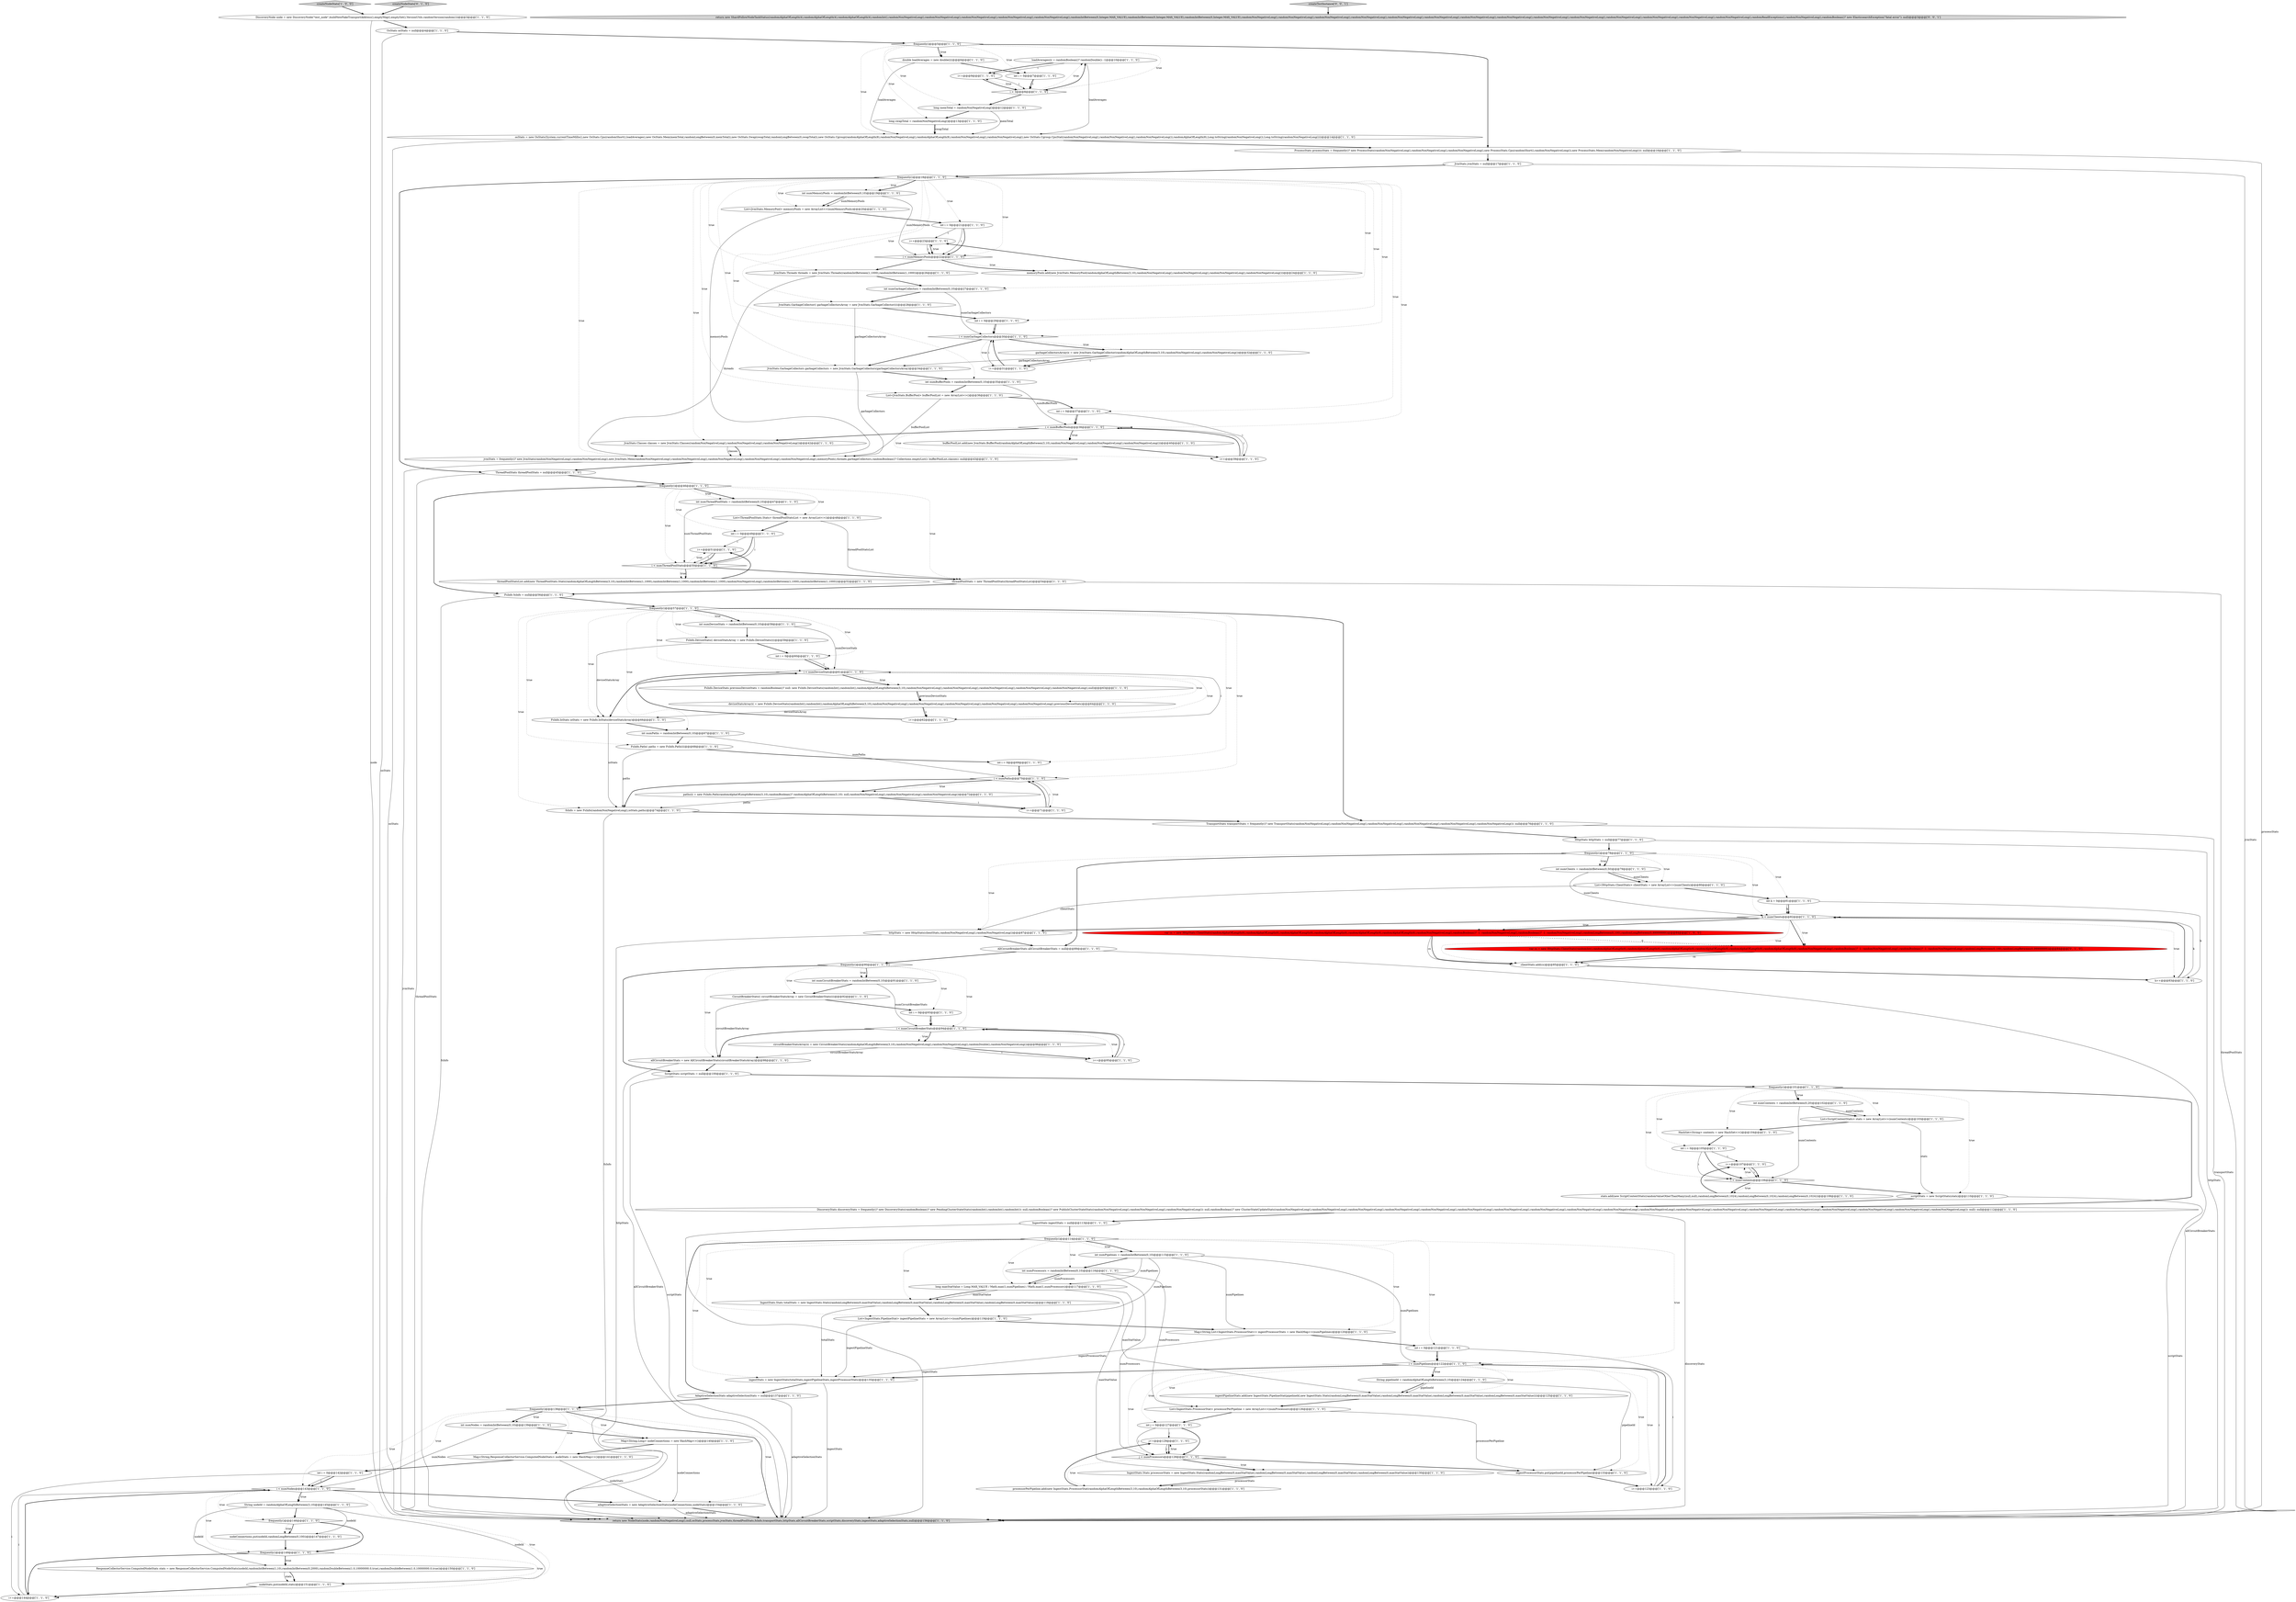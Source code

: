 digraph {
10 [style = filled, label = "frequently()@@@101@@@['1', '1', '0']", fillcolor = white, shape = diamond image = "AAA0AAABBB1BBB"];
100 [style = filled, label = "int i = 0@@@142@@@['1', '1', '0']", fillcolor = white, shape = ellipse image = "AAA0AAABBB1BBB"];
64 [style = filled, label = "JvmStats jvmStats = null@@@17@@@['1', '1', '0']", fillcolor = white, shape = ellipse image = "AAA0AAABBB1BBB"];
18 [style = filled, label = "i++@@@62@@@['1', '1', '0']", fillcolor = white, shape = ellipse image = "AAA0AAABBB1BBB"];
23 [style = filled, label = "DiscoveryStats discoveryStats = frequently()? new DiscoveryStats(randomBoolean()? new PendingClusterStateStats(randomInt(),randomInt(),randomInt()): null,randomBoolean()? new PublishClusterStateStats(randomNonNegativeLong(),randomNonNegativeLong(),randomNonNegativeLong()): null,randomBoolean()? new ClusterStateUpdateStats(randomNonNegativeLong(),randomNonNegativeLong(),randomNonNegativeLong(),randomNonNegativeLong(),randomNonNegativeLong(),randomNonNegativeLong(),randomNonNegativeLong(),randomNonNegativeLong(),randomNonNegativeLong(),randomNonNegativeLong(),randomNonNegativeLong(),randomNonNegativeLong(),randomNonNegativeLong(),randomNonNegativeLong(),randomNonNegativeLong(),randomNonNegativeLong(),randomNonNegativeLong(),randomNonNegativeLong(),randomNonNegativeLong()): null): null@@@112@@@['1', '1', '0']", fillcolor = white, shape = ellipse image = "AAA0AAABBB1BBB"];
93 [style = filled, label = "int i = 0@@@93@@@['1', '1', '0']", fillcolor = white, shape = ellipse image = "AAA0AAABBB1BBB"];
14 [style = filled, label = "i < numBufferPools@@@38@@@['1', '1', '0']", fillcolor = white, shape = diamond image = "AAA0AAABBB1BBB"];
59 [style = filled, label = "List<ScriptContextStats> stats = new ArrayList<>(numContents)@@@103@@@['1', '1', '0']", fillcolor = white, shape = ellipse image = "AAA0AAABBB1BBB"];
31 [style = filled, label = "int i = 0@@@7@@@['1', '1', '0']", fillcolor = white, shape = ellipse image = "AAA0AAABBB1BBB"];
54 [style = filled, label = "i++@@@51@@@['1', '1', '0']", fillcolor = white, shape = ellipse image = "AAA0AAABBB1BBB"];
119 [style = filled, label = "List<ThreadPoolStats.Stats> threadPoolStatsList = new ArrayList<>()@@@48@@@['1', '1', '0']", fillcolor = white, shape = ellipse image = "AAA0AAABBB1BBB"];
113 [style = filled, label = "int i = 0@@@69@@@['1', '1', '0']", fillcolor = white, shape = ellipse image = "AAA0AAABBB1BBB"];
125 [style = filled, label = "i++@@@9@@@['1', '1', '0']", fillcolor = white, shape = ellipse image = "AAA0AAABBB1BBB"];
69 [style = filled, label = "ProcessStats processStats = frequently()? new ProcessStats(randomNonNegativeLong(),randomNonNegativeLong(),randomNonNegativeLong(),new ProcessStats.Cpu(randomShort(),randomNonNegativeLong()),new ProcessStats.Mem(randomNonNegativeLong())): null@@@16@@@['1', '1', '0']", fillcolor = white, shape = ellipse image = "AAA0AAABBB1BBB"];
134 [style = filled, label = "createTestInstance['0', '0', '1']", fillcolor = lightgray, shape = diamond image = "AAA0AAABBB3BBB"];
95 [style = filled, label = "stats.add(new ScriptContextStats(randomValueOtherThanMany(null,null),randomLongBetween(0,1024),randomLongBetween(0,1024),randomLongBetween(0,1024)))@@@108@@@['1', '1', '0']", fillcolor = white, shape = ellipse image = "AAA0AAABBB1BBB"];
12 [style = filled, label = "int numNodes = randomIntBetween(0,10)@@@139@@@['1', '1', '0']", fillcolor = white, shape = ellipse image = "AAA0AAABBB1BBB"];
9 [style = filled, label = "Map<String,Long> nodeConnections = new HashMap<>()@@@140@@@['1', '1', '0']", fillcolor = white, shape = ellipse image = "AAA0AAABBB1BBB"];
53 [style = filled, label = "int i = 0@@@29@@@['1', '1', '0']", fillcolor = white, shape = ellipse image = "AAA0AAABBB1BBB"];
66 [style = filled, label = "garbageCollectorsArray(i( = new JvmStats.GarbageCollector(randomAlphaOfLengthBetween(3,10),randomNonNegativeLong(),randomNonNegativeLong())@@@32@@@['1', '1', '0']", fillcolor = white, shape = ellipse image = "AAA0AAABBB1BBB"];
39 [style = filled, label = "JvmStats.GarbageCollector(( garbageCollectorsArray = new JvmStats.GarbageCollector((((@@@28@@@['1', '1', '0']", fillcolor = white, shape = ellipse image = "AAA0AAABBB1BBB"];
132 [style = filled, label = "var cs = new HttpStats.ClientStats(randomInt(),randomAlphaOfLength(6),randomAlphaOfLength(6),randomAlphaOfLength(6),randomAlphaOfLength(6),randomAlphaOfLength(6),randomAlphaOfLength(6),randomNonNegativeLong(),randomBoolean()? -1: randomNonNegativeLong(),randomBoolean()? -1: randomNonNegativeLong(),randomLongBetween(0,100),randomLongBetween(0,99999999))@@@84@@@['0', '1', '0']", fillcolor = red, shape = ellipse image = "AAA1AAABBB2BBB"];
15 [style = filled, label = "int i = 0@@@60@@@['1', '1', '0']", fillcolor = white, shape = ellipse image = "AAA0AAABBB1BBB"];
83 [style = filled, label = "HttpStats httpStats = null@@@77@@@['1', '1', '0']", fillcolor = white, shape = ellipse image = "AAA0AAABBB1BBB"];
22 [style = filled, label = "FsInfo.Path(( paths = new FsInfo.Path((((@@@68@@@['1', '1', '0']", fillcolor = white, shape = ellipse image = "AAA0AAABBB1BBB"];
89 [style = filled, label = "ingestStats = new IngestStats(totalStats,ingestPipelineStats,ingestProcessorStats)@@@135@@@['1', '1', '0']", fillcolor = white, shape = ellipse image = "AAA0AAABBB1BBB"];
121 [style = filled, label = "i < numCircuitBreakerStats@@@94@@@['1', '1', '0']", fillcolor = white, shape = diamond image = "AAA0AAABBB1BBB"];
60 [style = filled, label = "ingestProcessorStats.put(pipelineId,processorPerPipeline)@@@133@@@['1', '1', '0']", fillcolor = white, shape = ellipse image = "AAA0AAABBB1BBB"];
67 [style = filled, label = "ingestPipelineStats.add(new IngestStats.PipelineStat(pipelineId,new IngestStats.Stats(randomLongBetween(0,maxStatValue),randomLongBetween(0,maxStatValue),randomLongBetween(0,maxStatValue),randomLongBetween(0,maxStatValue))))@@@125@@@['1', '1', '0']", fillcolor = white, shape = ellipse image = "AAA0AAABBB1BBB"];
45 [style = filled, label = "i < numNodes@@@143@@@['1', '1', '0']", fillcolor = white, shape = diamond image = "AAA0AAABBB1BBB"];
109 [style = filled, label = "i++@@@23@@@['1', '1', '0']", fillcolor = white, shape = ellipse image = "AAA0AAABBB1BBB"];
48 [style = filled, label = "i < numThreadPoolStats@@@50@@@['1', '1', '0']", fillcolor = white, shape = diamond image = "AAA0AAABBB1BBB"];
24 [style = filled, label = "FsInfo.IoStats ioStats = new FsInfo.IoStats(deviceStatsArray)@@@66@@@['1', '1', '0']", fillcolor = white, shape = ellipse image = "AAA0AAABBB1BBB"];
37 [style = filled, label = "loadAverages(i( = randomBoolean()? randomDouble(): -1@@@10@@@['1', '1', '0']", fillcolor = white, shape = ellipse image = "AAA0AAABBB1BBB"];
58 [style = filled, label = "paths(i( = new FsInfo.Path(randomAlphaOfLengthBetween(3,10),randomBoolean()? randomAlphaOfLengthBetween(3,10): null,randomNonNegativeLong(),randomNonNegativeLong(),randomNonNegativeLong())@@@72@@@['1', '1', '0']", fillcolor = white, shape = ellipse image = "AAA0AAABBB1BBB"];
16 [style = filled, label = "i++@@@95@@@['1', '1', '0']", fillcolor = white, shape = ellipse image = "AAA0AAABBB1BBB"];
38 [style = filled, label = "List<JvmStats.MemoryPool> memoryPools = new ArrayList<>(numMemoryPools)@@@20@@@['1', '1', '0']", fillcolor = white, shape = ellipse image = "AAA0AAABBB1BBB"];
102 [style = filled, label = "HashSet<String> contexts = new HashSet<>()@@@104@@@['1', '1', '0']", fillcolor = white, shape = ellipse image = "AAA0AAABBB1BBB"];
49 [style = filled, label = "OsStats osStats = null@@@4@@@['1', '1', '0']", fillcolor = white, shape = ellipse image = "AAA0AAABBB1BBB"];
82 [style = filled, label = "j++@@@129@@@['1', '1', '0']", fillcolor = white, shape = ellipse image = "AAA0AAABBB1BBB"];
76 [style = filled, label = "bufferPoolList.add(new JvmStats.BufferPool(randomAlphaOfLengthBetween(3,10),randomNonNegativeLong(),randomNonNegativeLong(),randomNonNegativeLong()))@@@40@@@['1', '1', '0']", fillcolor = white, shape = ellipse image = "AAA0AAABBB1BBB"];
90 [style = filled, label = "processorPerPipeline.add(new IngestStats.ProcessorStat(randomAlphaOfLengthBetween(3,10),randomAlphaOfLengthBetween(3,10),processorStats))@@@131@@@['1', '1', '0']", fillcolor = white, shape = ellipse image = "AAA0AAABBB1BBB"];
57 [style = filled, label = "i < numPaths@@@70@@@['1', '1', '0']", fillcolor = white, shape = diamond image = "AAA0AAABBB1BBB"];
98 [style = filled, label = "frequently()@@@57@@@['1', '1', '0']", fillcolor = white, shape = diamond image = "AAA0AAABBB1BBB"];
115 [style = filled, label = "i < 3@@@8@@@['1', '1', '0']", fillcolor = white, shape = diamond image = "AAA0AAABBB1BBB"];
65 [style = filled, label = "int numPaths = randomIntBetween(0,10)@@@67@@@['1', '1', '0']", fillcolor = white, shape = ellipse image = "AAA0AAABBB1BBB"];
106 [style = filled, label = "JvmStats.GarbageCollectors garbageCollectors = new JvmStats.GarbageCollectors(garbageCollectorsArray)@@@34@@@['1', '1', '0']", fillcolor = white, shape = ellipse image = "AAA0AAABBB1BBB"];
0 [style = filled, label = "createNodeStats['1', '0', '0']", fillcolor = lightgray, shape = diamond image = "AAA0AAABBB1BBB"];
70 [style = filled, label = "Map<String,List<IngestStats.ProcessorStat>> ingestProcessorStats = new HashMap<>(numPipelines)@@@120@@@['1', '1', '0']", fillcolor = white, shape = ellipse image = "AAA0AAABBB1BBB"];
17 [style = filled, label = "long memTotal = randomNonNegativeLong()@@@12@@@['1', '1', '0']", fillcolor = white, shape = ellipse image = "AAA0AAABBB1BBB"];
99 [style = filled, label = "DiscoveryNode node = new DiscoveryNode(\"test_node\",buildNewFakeTransportAddress(),emptyMap(),emptySet(),VersionUtils.randomVersion(random()))@@@3@@@['1', '1', '0']", fillcolor = white, shape = ellipse image = "AAA0AAABBB1BBB"];
34 [style = filled, label = "int numCircuitBreakerStats = randomIntBetween(0,10)@@@91@@@['1', '1', '0']", fillcolor = white, shape = ellipse image = "AAA0AAABBB1BBB"];
86 [style = filled, label = "int numDeviceStats = randomIntBetween(0,10)@@@58@@@['1', '1', '0']", fillcolor = white, shape = ellipse image = "AAA0AAABBB1BBB"];
47 [style = filled, label = "int numContents = randomIntBetween(0,20)@@@102@@@['1', '1', '0']", fillcolor = white, shape = ellipse image = "AAA0AAABBB1BBB"];
28 [style = filled, label = "int i = 0@@@105@@@['1', '1', '0']", fillcolor = white, shape = ellipse image = "AAA0AAABBB1BBB"];
123 [style = filled, label = "osStats = new OsStats(System.currentTimeMillis(),new OsStats.Cpu(randomShort(),loadAverages),new OsStats.Mem(memTotal,randomLongBetween(0,memTotal)),new OsStats.Swap(swapTotal,randomLongBetween(0,swapTotal)),new OsStats.Cgroup(randomAlphaOfLength(8),randomNonNegativeLong(),randomAlphaOfLength(8),randomNonNegativeLong(),randomNonNegativeLong(),new OsStats.Cgroup.CpuStat(randomNonNegativeLong(),randomNonNegativeLong(),randomNonNegativeLong()),randomAlphaOfLength(8),Long.toString(randomNonNegativeLong()),Long.toString(randomNonNegativeLong())))@@@14@@@['1', '1', '0']", fillcolor = white, shape = ellipse image = "AAA0AAABBB1BBB"];
61 [style = filled, label = "httpStats = new HttpStats(clientStats,randomNonNegativeLong(),randomNonNegativeLong())@@@87@@@['1', '1', '0']", fillcolor = white, shape = ellipse image = "AAA0AAABBB1BBB"];
30 [style = filled, label = "frequently()@@@5@@@['1', '1', '0']", fillcolor = white, shape = diamond image = "AAA0AAABBB1BBB"];
114 [style = filled, label = "ThreadPoolStats threadPoolStats = null@@@45@@@['1', '1', '0']", fillcolor = white, shape = ellipse image = "AAA0AAABBB1BBB"];
77 [style = filled, label = "i++@@@107@@@['1', '1', '0']", fillcolor = white, shape = ellipse image = "AAA0AAABBB1BBB"];
5 [style = filled, label = "adaptiveSelectionStats = new AdaptiveSelectionStats(nodeConnections,nodeStats)@@@154@@@['1', '1', '0']", fillcolor = white, shape = ellipse image = "AAA0AAABBB1BBB"];
1 [style = filled, label = "i < numPipelines@@@122@@@['1', '1', '0']", fillcolor = white, shape = diamond image = "AAA0AAABBB1BBB"];
104 [style = filled, label = "List<IngestStats.PipelineStat> ingestPipelineStats = new ArrayList<>(numPipelines)@@@119@@@['1', '1', '0']", fillcolor = white, shape = ellipse image = "AAA0AAABBB1BBB"];
107 [style = filled, label = "i < numMemoryPools@@@22@@@['1', '1', '0']", fillcolor = white, shape = diamond image = "AAA0AAABBB1BBB"];
91 [style = filled, label = "AdaptiveSelectionStats adaptiveSelectionStats = null@@@137@@@['1', '1', '0']", fillcolor = white, shape = ellipse image = "AAA0AAABBB1BBB"];
103 [style = filled, label = "i < numGarbageCollectors@@@30@@@['1', '1', '0']", fillcolor = white, shape = diamond image = "AAA0AAABBB1BBB"];
19 [style = filled, label = "frequently()@@@149@@@['1', '1', '0']", fillcolor = white, shape = diamond image = "AAA0AAABBB1BBB"];
25 [style = filled, label = "IngestStats.Stats totalStats = new IngestStats.Stats(randomLongBetween(0,maxStatValue),randomLongBetween(0,maxStatValue),randomLongBetween(0,maxStatValue),randomLongBetween(0,maxStatValue))@@@118@@@['1', '1', '0']", fillcolor = white, shape = ellipse image = "AAA0AAABBB1BBB"];
133 [style = filled, label = "return new ShardFollowNodeTaskStatus(randomAlphaOfLength(4),randomAlphaOfLength(4),randomAlphaOfLength(4),randomInt(),randomNonNegativeLong(),randomNonNegativeLong(),randomNonNegativeLong(),randomNonNegativeLong(),randomNonNegativeLong(),randomIntBetween(0,Integer.MAX_VALUE),randomIntBetween(0,Integer.MAX_VALUE),randomIntBetween(0,Integer.MAX_VALUE),randomNonNegativeLong(),randomNonNegativeLong(),randomNonNegativeLong(),randomNonNegativeLong(),randomNonNegativeLong(),randomNonNegativeLong(),randomNonNegativeLong(),randomNonNegativeLong(),randomNonNegativeLong(),randomNonNegativeLong(),randomNonNegativeLong(),randomNonNegativeLong(),randomNonNegativeLong(),randomNonNegativeLong(),randomReadExceptions(),randomNonNegativeLong(),randomBoolean()? new ElasticsearchException(\"fatal error\"): null)@@@3@@@['0', '0', '1']", fillcolor = lightgray, shape = ellipse image = "AAA0AAABBB3BBB"];
3 [style = filled, label = "j < numProcessors@@@128@@@['1', '1', '0']", fillcolor = white, shape = diamond image = "AAA0AAABBB1BBB"];
62 [style = filled, label = "ResponseCollectorService.ComputedNodeStats stats = new ResponseCollectorService.ComputedNodeStats(nodeId,randomIntBetween(1,10),randomIntBetween(0,2000),randomDoubleBetween(1.0,10000000.0,true),randomDoubleBetween(1.0,10000000.0,true))@@@150@@@['1', '1', '0']", fillcolor = white, shape = ellipse image = "AAA0AAABBB1BBB"];
79 [style = filled, label = "int j = 0@@@127@@@['1', '1', '0']", fillcolor = white, shape = ellipse image = "AAA0AAABBB1BBB"];
43 [style = filled, label = "IngestStats.Stats processorStats = new IngestStats.Stats(randomLongBetween(0,maxStatValue),randomLongBetween(0,maxStatValue),randomLongBetween(0,maxStatValue),randomLongBetween(0,maxStatValue))@@@130@@@['1', '1', '0']", fillcolor = white, shape = ellipse image = "AAA0AAABBB1BBB"];
111 [style = filled, label = "String nodeId = randomAlphaOfLengthBetween(3,10)@@@145@@@['1', '1', '0']", fillcolor = white, shape = ellipse image = "AAA0AAABBB1BBB"];
81 [style = filled, label = "i < numDeviceStats@@@61@@@['1', '1', '0']", fillcolor = white, shape = diamond image = "AAA0AAABBB1BBB"];
110 [style = filled, label = "frequently()@@@46@@@['1', '1', '0']", fillcolor = white, shape = diamond image = "AAA0AAABBB1BBB"];
124 [style = filled, label = "long swapTotal = randomNonNegativeLong()@@@13@@@['1', '1', '0']", fillcolor = white, shape = ellipse image = "AAA0AAABBB1BBB"];
51 [style = filled, label = "i++@@@123@@@['1', '1', '0']", fillcolor = white, shape = ellipse image = "AAA0AAABBB1BBB"];
36 [style = filled, label = "JvmStats.Classes classes = new JvmStats.Classes(randomNonNegativeLong(),randomNonNegativeLong(),randomNonNegativeLong())@@@42@@@['1', '1', '0']", fillcolor = white, shape = ellipse image = "AAA0AAABBB1BBB"];
8 [style = filled, label = "int i = 0@@@49@@@['1', '1', '0']", fillcolor = white, shape = ellipse image = "AAA0AAABBB1BBB"];
20 [style = filled, label = "allCircuitBreakerStats = new AllCircuitBreakerStats(circuitBreakerStatsArray)@@@98@@@['1', '1', '0']", fillcolor = white, shape = ellipse image = "AAA0AAABBB1BBB"];
6 [style = filled, label = "double loadAverages = new double((((@@@6@@@['1', '1', '0']", fillcolor = white, shape = ellipse image = "AAA0AAABBB1BBB"];
56 [style = filled, label = "long maxStatValue = Long.MAX_VALUE / Math.max(1,numPipelines) / Math.max(1,numProcessors)@@@117@@@['1', '1', '0']", fillcolor = white, shape = ellipse image = "AAA0AAABBB1BBB"];
50 [style = filled, label = "return new NodeStats(node,randomNonNegativeLong(),null,osStats,processStats,jvmStats,threadPoolStats,fsInfo,transportStats,httpStats,allCircuitBreakerStats,scriptStats,discoveryStats,ingestStats,adaptiveSelectionStats,null)@@@156@@@['1', '1', '0']", fillcolor = lightgray, shape = ellipse image = "AAA0AAABBB1BBB"];
94 [style = filled, label = "var cs = new HttpStats.ClientStats(randomAlphaOfLength(6),randomAlphaOfLength(6),randomAlphaOfLength(6),randomAlphaOfLength(6),randomAlphaOfLength(6),randomAlphaOfLength(6),randomNonNegativeLong(),randomBoolean()? -1: randomNonNegativeLong(),randomBoolean()? -1: randomNonNegativeLong(),randomLongBetween(0,100),randomLongBetween(0,99999999))@@@84@@@['1', '0', '0']", fillcolor = red, shape = ellipse image = "AAA1AAABBB1BBB"];
88 [style = filled, label = "k++@@@83@@@['1', '1', '0']", fillcolor = white, shape = ellipse image = "AAA0AAABBB1BBB"];
127 [style = filled, label = "i < numContents@@@106@@@['1', '1', '0']", fillcolor = white, shape = diamond image = "AAA0AAABBB1BBB"];
78 [style = filled, label = "int i = 0@@@37@@@['1', '1', '0']", fillcolor = white, shape = ellipse image = "AAA0AAABBB1BBB"];
63 [style = filled, label = "Map<String,ResponseCollectorService.ComputedNodeStats> nodeStats = new HashMap<>()@@@141@@@['1', '1', '0']", fillcolor = white, shape = ellipse image = "AAA0AAABBB1BBB"];
85 [style = filled, label = "int numClients = randomIntBetween(0,50)@@@79@@@['1', '1', '0']", fillcolor = white, shape = ellipse image = "AAA0AAABBB1BBB"];
35 [style = filled, label = "ScriptStats scriptStats = null@@@100@@@['1', '1', '0']", fillcolor = white, shape = ellipse image = "AAA0AAABBB1BBB"];
21 [style = filled, label = "FsInfo.DeviceStats previousDeviceStats = randomBoolean()? null: new FsInfo.DeviceStats(randomInt(),randomInt(),randomAlphaOfLengthBetween(3,10),randomNonNegativeLong(),randomNonNegativeLong(),randomNonNegativeLong(),randomNonNegativeLong(),randomNonNegativeLong(),null)@@@63@@@['1', '1', '0']", fillcolor = white, shape = ellipse image = "AAA0AAABBB1BBB"];
40 [style = filled, label = "k < numClients@@@82@@@['1', '1', '0']", fillcolor = white, shape = diamond image = "AAA0AAABBB1BBB"];
13 [style = filled, label = "threadPoolStats = new ThreadPoolStats(threadPoolStatsList)@@@54@@@['1', '1', '0']", fillcolor = white, shape = ellipse image = "AAA0AAABBB1BBB"];
46 [style = filled, label = "i++@@@144@@@['1', '1', '0']", fillcolor = white, shape = ellipse image = "AAA0AAABBB1BBB"];
52 [style = filled, label = "List<JvmStats.BufferPool> bufferPoolList = new ArrayList<>()@@@36@@@['1', '1', '0']", fillcolor = white, shape = ellipse image = "AAA0AAABBB1BBB"];
101 [style = filled, label = "frequently()@@@78@@@['1', '1', '0']", fillcolor = white, shape = diamond image = "AAA0AAABBB1BBB"];
26 [style = filled, label = "frequently()@@@90@@@['1', '1', '0']", fillcolor = white, shape = diamond image = "AAA0AAABBB1BBB"];
74 [style = filled, label = "FsInfo fsInfo = null@@@56@@@['1', '1', '0']", fillcolor = white, shape = ellipse image = "AAA0AAABBB1BBB"];
126 [style = filled, label = "JvmStats.Threads threads = new JvmStats.Threads(randomIntBetween(1,1000),randomIntBetween(1,1000))@@@26@@@['1', '1', '0']", fillcolor = white, shape = ellipse image = "AAA0AAABBB1BBB"];
73 [style = filled, label = "threadPoolStatsList.add(new ThreadPoolStats.Stats(randomAlphaOfLengthBetween(3,10),randomIntBetween(1,1000),randomIntBetween(1,1000),randomIntBetween(1,1000),randomNonNegativeLong(),randomIntBetween(1,1000),randomIntBetween(1,1000)))@@@52@@@['1', '1', '0']", fillcolor = white, shape = ellipse image = "AAA0AAABBB1BBB"];
68 [style = filled, label = "List<IngestStats.ProcessorStat> processorPerPipeline = new ArrayList<>(numProcessors)@@@126@@@['1', '1', '0']", fillcolor = white, shape = ellipse image = "AAA0AAABBB1BBB"];
72 [style = filled, label = "frequently()@@@114@@@['1', '1', '0']", fillcolor = white, shape = diamond image = "AAA0AAABBB1BBB"];
112 [style = filled, label = "scriptStats = new ScriptStats(stats)@@@110@@@['1', '1', '0']", fillcolor = white, shape = ellipse image = "AAA0AAABBB1BBB"];
80 [style = filled, label = "frequently()@@@146@@@['1', '1', '0']", fillcolor = white, shape = diamond image = "AAA0AAABBB1BBB"];
84 [style = filled, label = "fsInfo = new FsInfo(randomNonNegativeLong(),ioStats,paths)@@@74@@@['1', '1', '0']", fillcolor = white, shape = ellipse image = "AAA0AAABBB1BBB"];
116 [style = filled, label = "i++@@@71@@@['1', '1', '0']", fillcolor = white, shape = ellipse image = "AAA0AAABBB1BBB"];
120 [style = filled, label = "clientStats.add(cs)@@@85@@@['1', '1', '0']", fillcolor = white, shape = ellipse image = "AAA0AAABBB1BBB"];
33 [style = filled, label = "i++@@@31@@@['1', '1', '0']", fillcolor = white, shape = ellipse image = "AAA0AAABBB1BBB"];
11 [style = filled, label = "i++@@@39@@@['1', '1', '0']", fillcolor = white, shape = ellipse image = "AAA0AAABBB1BBB"];
42 [style = filled, label = "circuitBreakerStatsArray(i( = new CircuitBreakerStats(randomAlphaOfLengthBetween(3,10),randomNonNegativeLong(),randomNonNegativeLong(),randomDouble(),randomNonNegativeLong())@@@96@@@['1', '1', '0']", fillcolor = white, shape = ellipse image = "AAA0AAABBB1BBB"];
27 [style = filled, label = "IngestStats ingestStats = null@@@113@@@['1', '1', '0']", fillcolor = white, shape = ellipse image = "AAA0AAABBB1BBB"];
105 [style = filled, label = "nodeConnections.put(nodeId,randomLongBetween(0,100))@@@147@@@['1', '1', '0']", fillcolor = white, shape = ellipse image = "AAA0AAABBB1BBB"];
122 [style = filled, label = "int i = 0@@@21@@@['1', '1', '0']", fillcolor = white, shape = ellipse image = "AAA0AAABBB1BBB"];
87 [style = filled, label = "List<HttpStats.ClientStats> clientStats = new ArrayList<>(numClients)@@@80@@@['1', '1', '0']", fillcolor = white, shape = ellipse image = "AAA0AAABBB1BBB"];
32 [style = filled, label = "int numPipelines = randomIntBetween(0,10)@@@115@@@['1', '1', '0']", fillcolor = white, shape = ellipse image = "AAA0AAABBB1BBB"];
71 [style = filled, label = "int numGarbageCollectors = randomIntBetween(0,10)@@@27@@@['1', '1', '0']", fillcolor = white, shape = ellipse image = "AAA0AAABBB1BBB"];
29 [style = filled, label = "jvmStats = frequently()? new JvmStats(randomNonNegativeLong(),randomNonNegativeLong(),new JvmStats.Mem(randomNonNegativeLong(),randomNonNegativeLong(),randomNonNegativeLong(),randomNonNegativeLong(),randomNonNegativeLong(),memoryPools),threads,garbageCollectors,randomBoolean()? Collections.emptyList(): bufferPoolList,classes): null@@@43@@@['1', '1', '0']", fillcolor = white, shape = ellipse image = "AAA0AAABBB1BBB"];
96 [style = filled, label = "FsInfo.DeviceStats(( deviceStatsArray = new FsInfo.DeviceStats((((@@@59@@@['1', '1', '0']", fillcolor = white, shape = ellipse image = "AAA0AAABBB1BBB"];
108 [style = filled, label = "int numProcessors = randomIntBetween(0,10)@@@116@@@['1', '1', '0']", fillcolor = white, shape = ellipse image = "AAA0AAABBB1BBB"];
130 [style = filled, label = "CircuitBreakerStats(( circuitBreakerStatsArray = new CircuitBreakerStats((((@@@92@@@['1', '1', '0']", fillcolor = white, shape = ellipse image = "AAA0AAABBB1BBB"];
7 [style = filled, label = "int k = 0@@@81@@@['1', '1', '0']", fillcolor = white, shape = ellipse image = "AAA0AAABBB1BBB"];
75 [style = filled, label = "String pipelineId = randomAlphaOfLengthBetween(3,10)@@@124@@@['1', '1', '0']", fillcolor = white, shape = ellipse image = "AAA0AAABBB1BBB"];
129 [style = filled, label = "deviceStatsArray(i( = new FsInfo.DeviceStats(randomInt(),randomInt(),randomAlphaOfLengthBetween(3,10),randomNonNegativeLong(),randomNonNegativeLong(),randomNonNegativeLong(),randomNonNegativeLong(),randomNonNegativeLong(),previousDeviceStats)@@@64@@@['1', '1', '0']", fillcolor = white, shape = ellipse image = "AAA0AAABBB1BBB"];
4 [style = filled, label = "frequently()@@@18@@@['1', '1', '0']", fillcolor = white, shape = diamond image = "AAA0AAABBB1BBB"];
41 [style = filled, label = "int numThreadPoolStats = randomIntBetween(0,10)@@@47@@@['1', '1', '0']", fillcolor = white, shape = ellipse image = "AAA0AAABBB1BBB"];
55 [style = filled, label = "nodeStats.put(nodeId,stats)@@@151@@@['1', '1', '0']", fillcolor = white, shape = ellipse image = "AAA0AAABBB1BBB"];
97 [style = filled, label = "TransportStats transportStats = frequently()? new TransportStats(randomNonNegativeLong(),randomNonNegativeLong(),randomNonNegativeLong(),randomNonNegativeLong(),randomNonNegativeLong(),randomNonNegativeLong()): null@@@76@@@['1', '1', '0']", fillcolor = white, shape = ellipse image = "AAA0AAABBB1BBB"];
2 [style = filled, label = "frequently()@@@138@@@['1', '1', '0']", fillcolor = white, shape = diamond image = "AAA0AAABBB1BBB"];
118 [style = filled, label = "int i = 0@@@121@@@['1', '1', '0']", fillcolor = white, shape = ellipse image = "AAA0AAABBB1BBB"];
117 [style = filled, label = "AllCircuitBreakerStats allCircuitBreakerStats = null@@@89@@@['1', '1', '0']", fillcolor = white, shape = ellipse image = "AAA0AAABBB1BBB"];
128 [style = filled, label = "int numBufferPools = randomIntBetween(0,10)@@@35@@@['1', '1', '0']", fillcolor = white, shape = ellipse image = "AAA0AAABBB1BBB"];
44 [style = filled, label = "int numMemoryPools = randomIntBetween(0,10)@@@19@@@['1', '1', '0']", fillcolor = white, shape = ellipse image = "AAA0AAABBB1BBB"];
131 [style = filled, label = "createNodeStats['0', '1', '0']", fillcolor = lightgray, shape = diamond image = "AAA0AAABBB2BBB"];
92 [style = filled, label = "memoryPools.add(new JvmStats.MemoryPool(randomAlphaOfLengthBetween(3,10),randomNonNegativeLong(),randomNonNegativeLong(),randomNonNegativeLong(),randomNonNegativeLong()))@@@24@@@['1', '1', '0']", fillcolor = white, shape = ellipse image = "AAA0AAABBB1BBB"];
72->104 [style = dotted, label="true"];
78->14 [style = solid, label="i"];
87->7 [style = bold, label=""];
98->81 [style = dotted, label="true"];
122->107 [style = solid, label="i"];
11->14 [style = bold, label=""];
36->29 [style = bold, label=""];
115->125 [style = dotted, label="true"];
26->34 [style = bold, label=""];
91->50 [style = solid, label="adaptiveSelectionStats"];
54->48 [style = solid, label="i"];
70->89 [style = solid, label="ingestProcessorStats"];
4->122 [style = dotted, label="true"];
72->25 [style = dotted, label="true"];
12->9 [style = bold, label=""];
114->50 [style = solid, label="threadPoolStats"];
33->103 [style = solid, label="i"];
47->127 [style = solid, label="numContents"];
123->69 [style = bold, label=""];
88->40 [style = bold, label=""];
10->127 [style = dotted, label="true"];
45->111 [style = bold, label=""];
103->66 [style = dotted, label="true"];
110->41 [style = bold, label=""];
52->78 [style = bold, label=""];
60->51 [style = bold, label=""];
6->123 [style = solid, label="loadAverages"];
10->112 [style = dotted, label="true"];
43->90 [style = bold, label=""];
65->22 [style = bold, label=""];
100->46 [style = solid, label="i"];
61->117 [style = bold, label=""];
59->112 [style = solid, label="stats"];
27->50 [style = solid, label="ingestStats"];
15->81 [style = bold, label=""];
121->42 [style = dotted, label="true"];
69->64 [style = bold, label=""];
88->40 [style = solid, label="k"];
56->43 [style = solid, label="maxStatValue"];
4->128 [style = dotted, label="true"];
107->92 [style = dotted, label="true"];
72->32 [style = dotted, label="true"];
52->29 [style = solid, label="bufferPoolList"];
22->84 [style = solid, label="paths"];
0->99 [style = bold, label=""];
41->48 [style = solid, label="numThreadPoolStats"];
84->97 [style = bold, label=""];
26->121 [style = dotted, label="true"];
109->107 [style = solid, label="i"];
1->75 [style = bold, label=""];
120->88 [style = bold, label=""];
40->94 [style = bold, label=""];
32->1 [style = solid, label="numPipelines"];
125->115 [style = solid, label="i"];
29->114 [style = bold, label=""];
98->96 [style = dotted, label="true"];
72->89 [style = dotted, label="true"];
81->21 [style = dotted, label="true"];
81->129 [style = dotted, label="true"];
72->32 [style = bold, label=""];
104->89 [style = solid, label="ingestPipelineStats"];
79->3 [style = bold, label=""];
109->107 [style = bold, label=""];
42->16 [style = bold, label=""];
17->124 [style = bold, label=""];
130->20 [style = solid, label="circuitBreakerStatsArray"];
96->15 [style = bold, label=""];
98->84 [style = dotted, label="true"];
81->21 [style = bold, label=""];
59->102 [style = bold, label=""];
72->56 [style = dotted, label="true"];
68->60 [style = solid, label="processorPerPipeline"];
40->88 [style = dotted, label="true"];
1->79 [style = dotted, label="true"];
132->120 [style = solid, label="cs"];
75->67 [style = bold, label=""];
40->94 [style = dotted, label="true"];
108->3 [style = solid, label="numProcessors"];
132->120 [style = bold, label=""];
64->50 [style = solid, label="jvmStats"];
65->57 [style = solid, label="numPaths"];
58->84 [style = solid, label="paths"];
72->118 [style = dotted, label="true"];
63->100 [style = bold, label=""];
2->45 [style = dotted, label="true"];
27->72 [style = bold, label=""];
17->123 [style = solid, label="memTotal"];
45->111 [style = dotted, label="true"];
61->50 [style = solid, label="httpStats"];
125->115 [style = bold, label=""];
26->130 [style = dotted, label="true"];
3->43 [style = bold, label=""];
98->15 [style = dotted, label="true"];
106->29 [style = solid, label="garbageCollectors"];
85->87 [style = solid, label="numClients"];
4->71 [style = dotted, label="true"];
3->60 [style = bold, label=""];
1->75 [style = dotted, label="true"];
101->117 [style = bold, label=""];
95->77 [style = bold, label=""];
119->8 [style = bold, label=""];
83->50 [style = solid, label="httpStats"];
29->50 [style = solid, label="jvmStats"];
98->86 [style = dotted, label="true"];
1->67 [style = dotted, label="true"];
4->44 [style = dotted, label="true"];
62->55 [style = bold, label=""];
127->112 [style = bold, label=""];
93->121 [style = bold, label=""];
53->103 [style = bold, label=""];
9->63 [style = bold, label=""];
79->3 [style = solid, label="j"];
108->56 [style = bold, label=""];
128->52 [style = bold, label=""];
119->13 [style = solid, label="threadPoolStatsList"];
28->127 [style = solid, label="i"];
97->83 [style = bold, label=""];
4->36 [style = dotted, label="true"];
35->10 [style = bold, label=""];
46->45 [style = solid, label="i"];
31->115 [style = bold, label=""];
81->24 [style = bold, label=""];
101->85 [style = dotted, label="true"];
30->69 [style = bold, label=""];
43->90 [style = solid, label="processorStats"];
98->113 [style = dotted, label="true"];
49->50 [style = solid, label="osStats"];
70->118 [style = bold, label=""];
121->42 [style = bold, label=""];
80->105 [style = dotted, label="true"];
101->85 [style = bold, label=""];
30->6 [style = dotted, label="true"];
12->45 [style = solid, label="numNodes"];
26->20 [style = dotted, label="true"];
113->57 [style = bold, label=""];
37->125 [style = solid, label="i"];
74->98 [style = bold, label=""];
20->50 [style = solid, label="allCircuitBreakerStats"];
86->81 [style = solid, label="numDeviceStats"];
101->61 [style = dotted, label="true"];
91->2 [style = bold, label=""];
124->123 [style = bold, label=""];
37->125 [style = bold, label=""];
90->82 [style = bold, label=""];
40->132 [style = bold, label=""];
110->13 [style = dotted, label="true"];
24->84 [style = solid, label="ioStats"];
118->1 [style = bold, label=""];
58->116 [style = bold, label=""];
28->77 [style = solid, label="i"];
122->107 [style = bold, label=""];
1->60 [style = dotted, label="true"];
127->95 [style = dotted, label="true"];
45->46 [style = dotted, label="true"];
118->51 [style = solid, label="i"];
100->45 [style = bold, label=""];
78->11 [style = solid, label="i"];
48->73 [style = dotted, label="true"];
82->3 [style = solid, label="j"];
112->23 [style = bold, label=""];
3->43 [style = dotted, label="true"];
107->92 [style = bold, label=""];
26->93 [style = dotted, label="true"];
57->58 [style = dotted, label="true"];
56->25 [style = solid, label="maxStatValue"];
124->123 [style = solid, label="swapTotal"];
117->50 [style = solid, label="allCircuitBreakerStats"];
34->121 [style = solid, label="numCircuitBreakerStats"];
117->26 [style = bold, label=""];
2->100 [style = dotted, label="true"];
80->19 [style = bold, label=""];
71->103 [style = solid, label="numGarbageCollectors"];
94->120 [style = bold, label=""];
28->127 [style = bold, label=""];
41->119 [style = bold, label=""];
72->1 [style = dotted, label="true"];
32->70 [style = solid, label="numPipelines"];
100->45 [style = solid, label="i"];
54->48 [style = bold, label=""];
37->123 [style = solid, label="loadAverages"];
93->121 [style = solid, label="i"];
4->14 [style = dotted, label="true"];
98->86 [style = bold, label=""];
8->48 [style = bold, label=""];
104->70 [style = bold, label=""];
101->87 [style = dotted, label="true"];
110->41 [style = dotted, label="true"];
6->31 [style = bold, label=""];
55->46 [style = bold, label=""];
16->121 [style = bold, label=""];
19->55 [style = dotted, label="true"];
128->14 [style = solid, label="numBufferPools"];
38->29 [style = solid, label="memoryPools"];
110->119 [style = dotted, label="true"];
8->54 [style = solid, label="i"];
102->28 [style = bold, label=""];
72->108 [style = dotted, label="true"];
42->16 [style = solid, label="i"];
129->18 [style = bold, label=""];
46->45 [style = bold, label=""];
16->121 [style = solid, label="i"];
20->35 [style = bold, label=""];
7->88 [style = solid, label="k"];
115->37 [style = dotted, label="true"];
24->65 [style = bold, label=""];
57->84 [style = bold, label=""];
85->40 [style = solid, label="numClients"];
4->38 [style = dotted, label="true"];
107->126 [style = bold, label=""];
75->60 [style = solid, label="pipelineId"];
73->54 [style = bold, label=""];
56->67 [style = solid, label="maxStatValue"];
57->58 [style = bold, label=""];
18->81 [style = solid, label="i"];
30->115 [style = dotted, label="true"];
4->53 [style = dotted, label="true"];
4->44 [style = bold, label=""];
118->1 [style = solid, label="i"];
1->3 [style = dotted, label="true"];
3->90 [style = dotted, label="true"];
66->106 [style = solid, label="garbageCollectorsArray"];
14->76 [style = dotted, label="true"];
99->50 [style = solid, label="node"];
81->18 [style = dotted, label="true"];
32->104 [style = solid, label="numPipelines"];
35->50 [style = solid, label="scriptStats"];
89->91 [style = bold, label=""];
14->11 [style = dotted, label="true"];
40->132 [style = dotted, label="true"];
48->54 [style = dotted, label="true"];
97->50 [style = solid, label="transportStats"];
3->82 [style = dotted, label="true"];
75->67 [style = solid, label="pipelineId"];
105->19 [style = bold, label=""];
32->56 [style = solid, label="numPipelines"];
98->97 [style = bold, label=""];
4->106 [style = dotted, label="true"];
19->62 [style = dotted, label="true"];
111->62 [style = solid, label="nodeId"];
107->109 [style = dotted, label="true"];
56->25 [style = bold, label=""];
51->1 [style = solid, label="i"];
121->16 [style = dotted, label="true"];
116->57 [style = bold, label=""];
2->12 [style = dotted, label="true"];
19->62 [style = bold, label=""];
62->55 [style = solid, label="stats"];
63->5 [style = solid, label="nodeStats"];
19->46 [style = bold, label=""];
48->13 [style = bold, label=""];
36->29 [style = solid, label="classes"];
53->103 [style = solid, label="i"];
14->36 [style = bold, label=""];
130->93 [style = bold, label=""];
129->18 [style = solid, label="i"];
21->129 [style = bold, label=""];
101->40 [style = dotted, label="true"];
2->63 [style = dotted, label="true"];
31->115 [style = solid, label="i"];
86->96 [style = bold, label=""];
23->50 [style = solid, label="discoveryStats"];
47->59 [style = solid, label="numContents"];
21->129 [style = solid, label="previousDeviceStats"];
39->53 [style = bold, label=""];
47->59 [style = bold, label=""];
115->17 [style = bold, label=""];
2->9 [style = dotted, label="true"];
108->56 [style = solid, label="numProcessors"];
49->30 [style = bold, label=""];
58->116 [style = solid, label="i"];
72->70 [style = dotted, label="true"];
84->50 [style = solid, label="fsInfo"];
45->19 [style = dotted, label="true"];
30->124 [style = dotted, label="true"];
116->57 [style = solid, label="i"];
123->50 [style = solid, label="osStats"];
83->101 [style = bold, label=""];
42->20 [style = solid, label="circuitBreakerStatsArray"];
122->109 [style = solid, label="i"];
126->71 [style = bold, label=""];
7->40 [style = bold, label=""];
30->31 [style = dotted, label="true"];
78->14 [style = bold, label=""];
77->127 [style = solid, label="i"];
134->133 [style = bold, label=""];
71->39 [style = bold, label=""];
23->27 [style = bold, label=""];
26->34 [style = dotted, label="true"];
98->65 [style = dotted, label="true"];
1->68 [style = dotted, label="true"];
10->59 [style = dotted, label="true"];
108->68 [style = solid, label="numProcessors"];
48->73 [style = bold, label=""];
85->87 [style = bold, label=""];
4->103 [style = dotted, label="true"];
66->33 [style = solid, label="i"];
10->47 [style = bold, label=""];
5->50 [style = bold, label=""];
129->24 [style = solid, label="deviceStatsArray"];
98->57 [style = dotted, label="true"];
45->5 [style = bold, label=""];
14->76 [style = bold, label=""];
94->120 [style = solid, label="cs"];
111->55 [style = solid, label="nodeId"];
77->127 [style = bold, label=""];
74->50 [style = solid, label="fsInfo"];
32->108 [style = bold, label=""];
51->1 [style = bold, label=""];
30->6 [style = bold, label=""];
98->22 [style = dotted, label="true"];
44->107 [style = solid, label="numMemoryPools"];
76->11 [style = bold, label=""];
114->110 [style = bold, label=""];
10->47 [style = dotted, label="true"];
106->128 [style = bold, label=""];
99->49 [style = bold, label=""];
26->35 [style = bold, label=""];
67->68 [style = bold, label=""];
66->33 [style = bold, label=""];
33->103 [style = bold, label=""];
40->61 [style = bold, label=""];
22->113 [style = bold, label=""];
94->132 [style = dashed, label="0"];
121->20 [style = bold, label=""];
25->104 [style = bold, label=""];
4->107 [style = dotted, label="true"];
45->80 [style = dotted, label="true"];
8->48 [style = solid, label="i"];
44->38 [style = bold, label=""];
4->52 [style = dotted, label="true"];
72->91 [style = bold, label=""];
103->33 [style = dotted, label="true"];
25->89 [style = solid, label="totalStats"];
39->106 [style = solid, label="garbageCollectorsArray"];
1->51 [style = dotted, label="true"];
103->66 [style = bold, label=""];
115->37 [style = bold, label=""];
127->95 [style = bold, label=""];
98->24 [style = dotted, label="true"];
30->123 [style = dotted, label="true"];
82->3 [style = bold, label=""];
87->61 [style = solid, label="clientStats"];
4->126 [style = dotted, label="true"];
10->28 [style = dotted, label="true"];
69->50 [style = solid, label="processStats"];
68->79 [style = bold, label=""];
80->105 [style = bold, label=""];
13->74 [style = bold, label=""];
112->50 [style = solid, label="scriptStats"];
18->81 [style = bold, label=""];
38->122 [style = bold, label=""];
89->50 [style = solid, label="ingestStats"];
5->50 [style = solid, label="adaptiveSelectionStats"];
110->48 [style = dotted, label="true"];
4->29 [style = dotted, label="true"];
126->29 [style = solid, label="threads"];
4->78 [style = dotted, label="true"];
131->99 [style = bold, label=""];
110->8 [style = dotted, label="true"];
10->23 [style = bold, label=""];
11->14 [style = solid, label="i"];
30->17 [style = dotted, label="true"];
111->80 [style = bold, label=""];
64->4 [style = bold, label=""];
2->5 [style = dotted, label="true"];
9->5 [style = solid, label="nodeConnections"];
4->114 [style = bold, label=""];
127->77 [style = dotted, label="true"];
15->81 [style = solid, label="i"];
44->38 [style = solid, label="numMemoryPools"];
1->89 [style = bold, label=""];
7->40 [style = solid, label="k"];
4->39 [style = dotted, label="true"];
34->130 [style = bold, label=""];
101->7 [style = dotted, label="true"];
57->116 [style = dotted, label="true"];
110->74 [style = bold, label=""];
2->50 [style = bold, label=""];
2->12 [style = bold, label=""];
92->109 [style = bold, label=""];
10->102 [style = dotted, label="true"];
79->82 [style = solid, label="j"];
113->57 [style = solid, label="i"];
13->50 [style = solid, label="threadPoolStats"];
96->24 [style = solid, label="deviceStatsArray"];
103->106 [style = bold, label=""];
40->120 [style = dotted, label="true"];
111->105 [style = solid, label="nodeId"];
}
